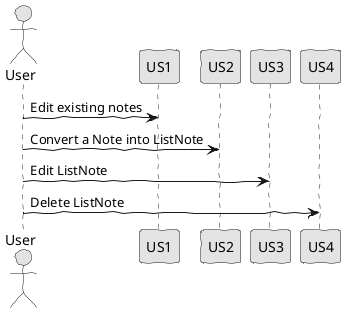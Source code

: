@startuml  us.png
skinparam handwritten true
skinparam monochrome true
skinparam packageStyle rect
skinparam defaultFontName FG Virgil
skinparam shadowing false

Actor User
User -> US1: Edit existing notes
User -> US2: Convert a Note into ListNote
User -> US3: Edit ListNote
User -> US4: Delete ListNote


@enduml